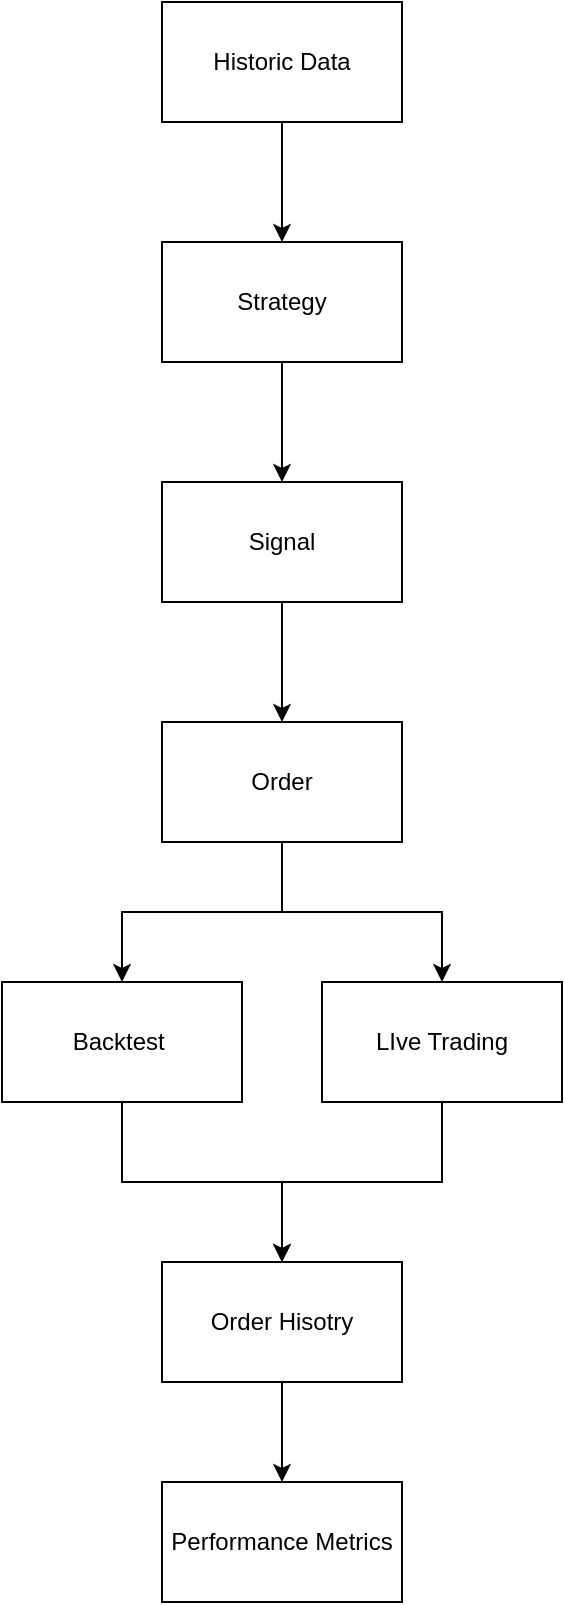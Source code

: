 <mxfile version="24.2.1" type="github">
  <diagram name="Page-1" id="6cvYSosrVUZ_tzEJeiGZ">
    <mxGraphModel dx="1207" dy="1177" grid="1" gridSize="10" guides="1" tooltips="1" connect="1" arrows="1" fold="1" page="1" pageScale="1" pageWidth="850" pageHeight="1100" math="0" shadow="0">
      <root>
        <mxCell id="0" />
        <mxCell id="1" parent="0" />
        <mxCell id="DmgAYluC5Luflu8pmHWb-13" style="edgeStyle=orthogonalEdgeStyle;rounded=0;orthogonalLoop=1;jettySize=auto;html=1;exitX=0.5;exitY=1;exitDx=0;exitDy=0;" edge="1" parent="1" source="DmgAYluC5Luflu8pmHWb-1" target="DmgAYluC5Luflu8pmHWb-2">
          <mxGeometry relative="1" as="geometry" />
        </mxCell>
        <mxCell id="DmgAYluC5Luflu8pmHWb-1" value="Strategy" style="rounded=0;whiteSpace=wrap;html=1;" vertex="1" parent="1">
          <mxGeometry x="200" y="360" width="120" height="60" as="geometry" />
        </mxCell>
        <mxCell id="DmgAYluC5Luflu8pmHWb-14" style="edgeStyle=orthogonalEdgeStyle;rounded=0;orthogonalLoop=1;jettySize=auto;html=1;exitX=0.5;exitY=1;exitDx=0;exitDy=0;entryX=0.5;entryY=0;entryDx=0;entryDy=0;" edge="1" parent="1" source="DmgAYluC5Luflu8pmHWb-2" target="DmgAYluC5Luflu8pmHWb-3">
          <mxGeometry relative="1" as="geometry" />
        </mxCell>
        <mxCell id="DmgAYluC5Luflu8pmHWb-2" value="Signal" style="rounded=0;whiteSpace=wrap;html=1;" vertex="1" parent="1">
          <mxGeometry x="200" y="480" width="120" height="60" as="geometry" />
        </mxCell>
        <mxCell id="DmgAYluC5Luflu8pmHWb-16" style="edgeStyle=orthogonalEdgeStyle;rounded=0;orthogonalLoop=1;jettySize=auto;html=1;exitX=0.5;exitY=1;exitDx=0;exitDy=0;entryX=0.5;entryY=0;entryDx=0;entryDy=0;" edge="1" parent="1" source="DmgAYluC5Luflu8pmHWb-3" target="DmgAYluC5Luflu8pmHWb-6">
          <mxGeometry relative="1" as="geometry" />
        </mxCell>
        <mxCell id="DmgAYluC5Luflu8pmHWb-18" style="edgeStyle=orthogonalEdgeStyle;rounded=0;orthogonalLoop=1;jettySize=auto;html=1;exitX=0.5;exitY=1;exitDx=0;exitDy=0;entryX=0.5;entryY=0;entryDx=0;entryDy=0;" edge="1" parent="1" source="DmgAYluC5Luflu8pmHWb-3" target="DmgAYluC5Luflu8pmHWb-15">
          <mxGeometry relative="1" as="geometry" />
        </mxCell>
        <mxCell id="DmgAYluC5Luflu8pmHWb-3" value="Order" style="rounded=0;whiteSpace=wrap;html=1;" vertex="1" parent="1">
          <mxGeometry x="200" y="600" width="120" height="60" as="geometry" />
        </mxCell>
        <mxCell id="DmgAYluC5Luflu8pmHWb-12" style="edgeStyle=orthogonalEdgeStyle;rounded=0;orthogonalLoop=1;jettySize=auto;html=1;exitX=0.5;exitY=1;exitDx=0;exitDy=0;entryX=0.5;entryY=0;entryDx=0;entryDy=0;" edge="1" parent="1" source="DmgAYluC5Luflu8pmHWb-5" target="DmgAYluC5Luflu8pmHWb-1">
          <mxGeometry relative="1" as="geometry" />
        </mxCell>
        <mxCell id="DmgAYluC5Luflu8pmHWb-5" value="Historic Data" style="rounded=0;whiteSpace=wrap;html=1;" vertex="1" parent="1">
          <mxGeometry x="200" y="240" width="120" height="60" as="geometry" />
        </mxCell>
        <mxCell id="DmgAYluC5Luflu8pmHWb-28" style="edgeStyle=orthogonalEdgeStyle;rounded=0;orthogonalLoop=1;jettySize=auto;html=1;exitX=0.5;exitY=1;exitDx=0;exitDy=0;entryX=0.5;entryY=0;entryDx=0;entryDy=0;" edge="1" parent="1" source="DmgAYluC5Luflu8pmHWb-6" target="DmgAYluC5Luflu8pmHWb-25">
          <mxGeometry relative="1" as="geometry" />
        </mxCell>
        <mxCell id="DmgAYluC5Luflu8pmHWb-6" value="Backtest&amp;nbsp;" style="rounded=0;whiteSpace=wrap;html=1;" vertex="1" parent="1">
          <mxGeometry x="120" y="730" width="120" height="60" as="geometry" />
        </mxCell>
        <mxCell id="DmgAYluC5Luflu8pmHWb-31" style="edgeStyle=orthogonalEdgeStyle;rounded=0;orthogonalLoop=1;jettySize=auto;html=1;exitX=0.5;exitY=1;exitDx=0;exitDy=0;" edge="1" parent="1" source="DmgAYluC5Luflu8pmHWb-15" target="DmgAYluC5Luflu8pmHWb-25">
          <mxGeometry relative="1" as="geometry" />
        </mxCell>
        <mxCell id="DmgAYluC5Luflu8pmHWb-15" value="LIve Trading" style="rounded=0;whiteSpace=wrap;html=1;" vertex="1" parent="1">
          <mxGeometry x="280" y="730" width="120" height="60" as="geometry" />
        </mxCell>
        <mxCell id="DmgAYluC5Luflu8pmHWb-30" style="edgeStyle=orthogonalEdgeStyle;rounded=0;orthogonalLoop=1;jettySize=auto;html=1;exitX=0.5;exitY=1;exitDx=0;exitDy=0;entryX=0.5;entryY=0;entryDx=0;entryDy=0;" edge="1" parent="1" source="DmgAYluC5Luflu8pmHWb-25" target="DmgAYluC5Luflu8pmHWb-26">
          <mxGeometry relative="1" as="geometry" />
        </mxCell>
        <mxCell id="DmgAYluC5Luflu8pmHWb-25" value="Order Hisotry" style="rounded=0;whiteSpace=wrap;html=1;" vertex="1" parent="1">
          <mxGeometry x="200" y="870" width="120" height="60" as="geometry" />
        </mxCell>
        <mxCell id="DmgAYluC5Luflu8pmHWb-26" value="Performance Metrics" style="rounded=0;whiteSpace=wrap;html=1;" vertex="1" parent="1">
          <mxGeometry x="200" y="980" width="120" height="60" as="geometry" />
        </mxCell>
      </root>
    </mxGraphModel>
  </diagram>
</mxfile>
